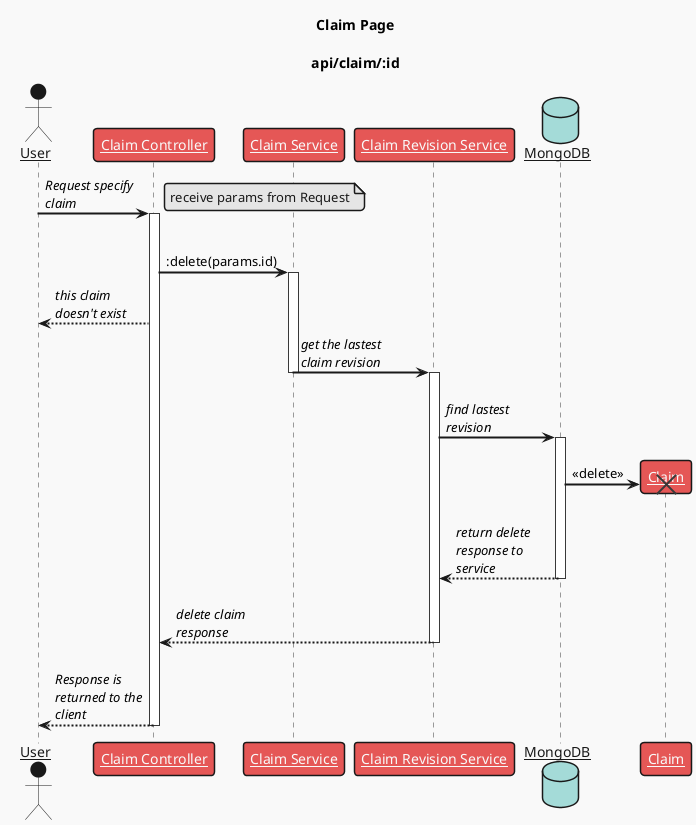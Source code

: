 @startuml deleteClaim
skinparam sequenceArrowThickness 2
skinparam roundcorner 20
skinparam maxmessagesize 100
skinparam sequenceParticipant underline

!theme mars
title Claim Page\n\napi/claim/:id

actor User
participant "Claim Controller" as A
participant "Claim Service" as B
participant "Claim Revision Service" as C
database "MongoDB" as D

User -> A ++: //Request specify claim//

note right
  receive params from Request
end note

alt
  A -> B ++: :delete(params.id)
else
  A --> User: //this claim doesn't exist//

B -> C --++: //get the lastest claim revision//
||15||
C -> D ++: //find lastest revision//
||15||
create Claim
D -> Claim !! : <<delete>>
||15||
D --> C --: //return delete response to service//
||15||
C --> A --: //delete claim response//
||15||
A --> User --: //Response is returned to the client//
@enduml
